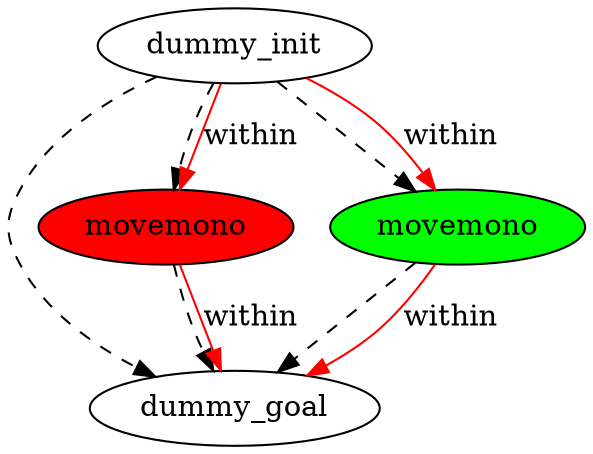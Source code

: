 digraph {
	"8e385046-e619-f9d5-109c-f306dea0d7fe" [label=dummy_init fillcolor=white style=filled]
	"d4cbafe2-c2b9-e81a-5261-500f4a6c2703" [label=dummy_goal fillcolor=white style=filled]
	"0c0ac1cd-d3fb-0da0-8637-253b96be40cd" [label=movemono fillcolor=red style=filled]
	"7ce541ff-e80f-5f40-4de5-f902852b66d4" [label=movemono fillcolor=green style=filled]
	"8e385046-e619-f9d5-109c-f306dea0d7fe" -> "d4cbafe2-c2b9-e81a-5261-500f4a6c2703" [color=black style=dashed]
	"0c0ac1cd-d3fb-0da0-8637-253b96be40cd" -> "d4cbafe2-c2b9-e81a-5261-500f4a6c2703" [color=black style=dashed]
	"7ce541ff-e80f-5f40-4de5-f902852b66d4" -> "d4cbafe2-c2b9-e81a-5261-500f4a6c2703" [color=black style=dashed]
	"8e385046-e619-f9d5-109c-f306dea0d7fe" -> "0c0ac1cd-d3fb-0da0-8637-253b96be40cd" [color=black style=dashed]
	"8e385046-e619-f9d5-109c-f306dea0d7fe" -> "7ce541ff-e80f-5f40-4de5-f902852b66d4" [color=black style=dashed]
	"7ce541ff-e80f-5f40-4de5-f902852b66d4" -> "d4cbafe2-c2b9-e81a-5261-500f4a6c2703" [label=within color=red]
	"8e385046-e619-f9d5-109c-f306dea0d7fe" -> "7ce541ff-e80f-5f40-4de5-f902852b66d4" [label=within color=red]
	"0c0ac1cd-d3fb-0da0-8637-253b96be40cd" -> "d4cbafe2-c2b9-e81a-5261-500f4a6c2703" [label=within color=red]
	"8e385046-e619-f9d5-109c-f306dea0d7fe" -> "0c0ac1cd-d3fb-0da0-8637-253b96be40cd" [label=within color=red]
}
